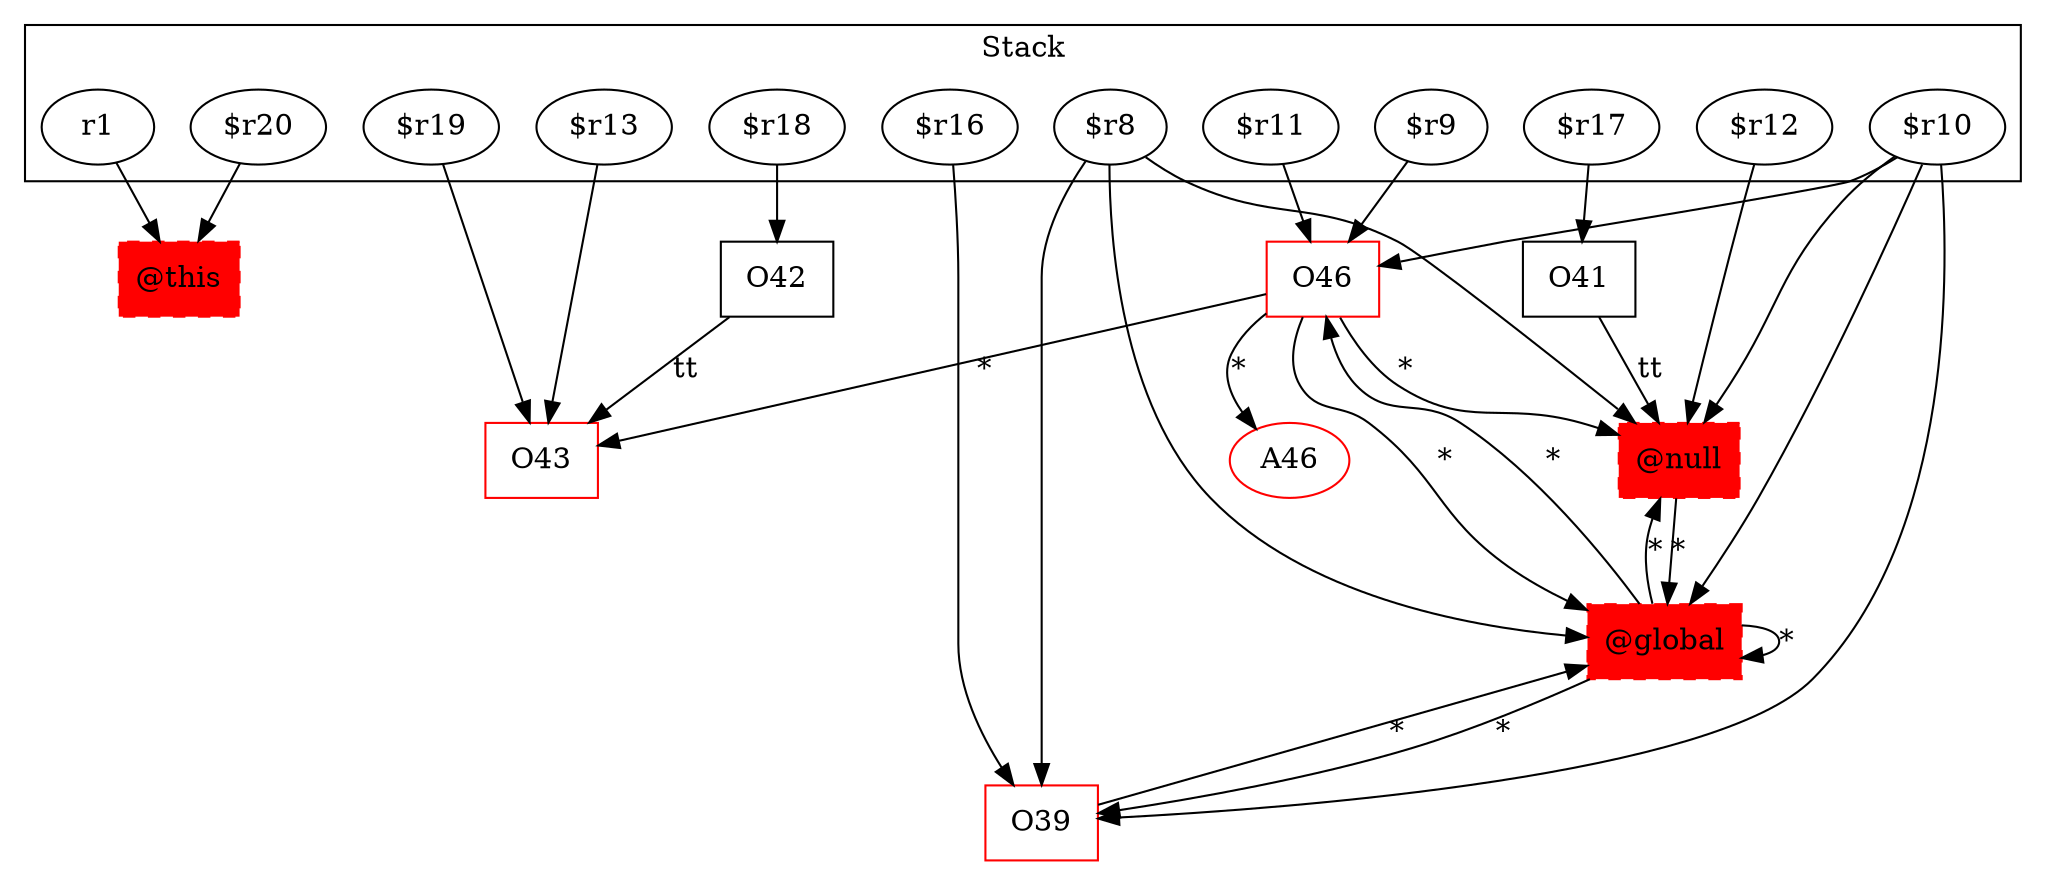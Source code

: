 digraph sample {
  rankDir="LR";
  subgraph cluster_0 {
    label="Stack"
    "r1"; "$r20"; "$r13"; "$r12"; "$r11"; "$r10"; "$r17"; "$r9"; "$r16"; "$r8"; "$r19"; "$r18"; 
  }
  "r1" -> { "@this"[shape=box]};
  "$r20" -> { "@this"[shape=box]};
  "$r13" -> { O43[shape=box]};
  "$r12" -> { "@null"[shape=box]};
  "$r11" -> { O46[shape=box]};
  "$r10" -> { O46[shape=box]"@null"[shape=box]O39[shape=box]"@global"[shape=box]};
  "$r17" -> { O41[shape=box]};
  "$r9" -> { O46[shape=box]};
  "$r16" -> { O39[shape=box]};
  "$r8" -> { "@null"[shape=box]O39[shape=box]"@global"[shape=box]};
  "$r19" -> { O43[shape=box]};
  "$r18" -> { O42[shape=box]};
  O46 -> A46[label="*", weight="0.2"]
  O46 -> "@null"[label="*", weight="0.2"]
  O46 -> "@global"[label="*", weight="0.2"]
  O46 -> O43[label="*", weight="0.2"]
  "@null" -> "@global"[label="*", weight="0.2"]
  "@null"[shape=box, style="filled,dashed"];
  O39 -> "@global"[label="*", weight="0.2"]
  "@global" -> O46[label="*", weight="0.2"]
  "@global" -> "@null"[label="*", weight="0.2"]
  "@global" -> O39[label="*", weight="0.2"]
  "@global" -> "@global"[label="*", weight="0.2"]
  "@global"[shape=box, style="filled,dashed"];
  "@this"[shape=box, style="filled,dashed"];
  O42 -> O43[label="tt", weight="0.2"]
  O41 -> "@null"[label="tt", weight="0.2"]
  O46[color="red"];
  A46[color="red"];
  "@null"[color="red"];
  O39[color="red"];
  "@global"[color="red"];
  "@this"[color="red"];
  O43[color="red"];
}
